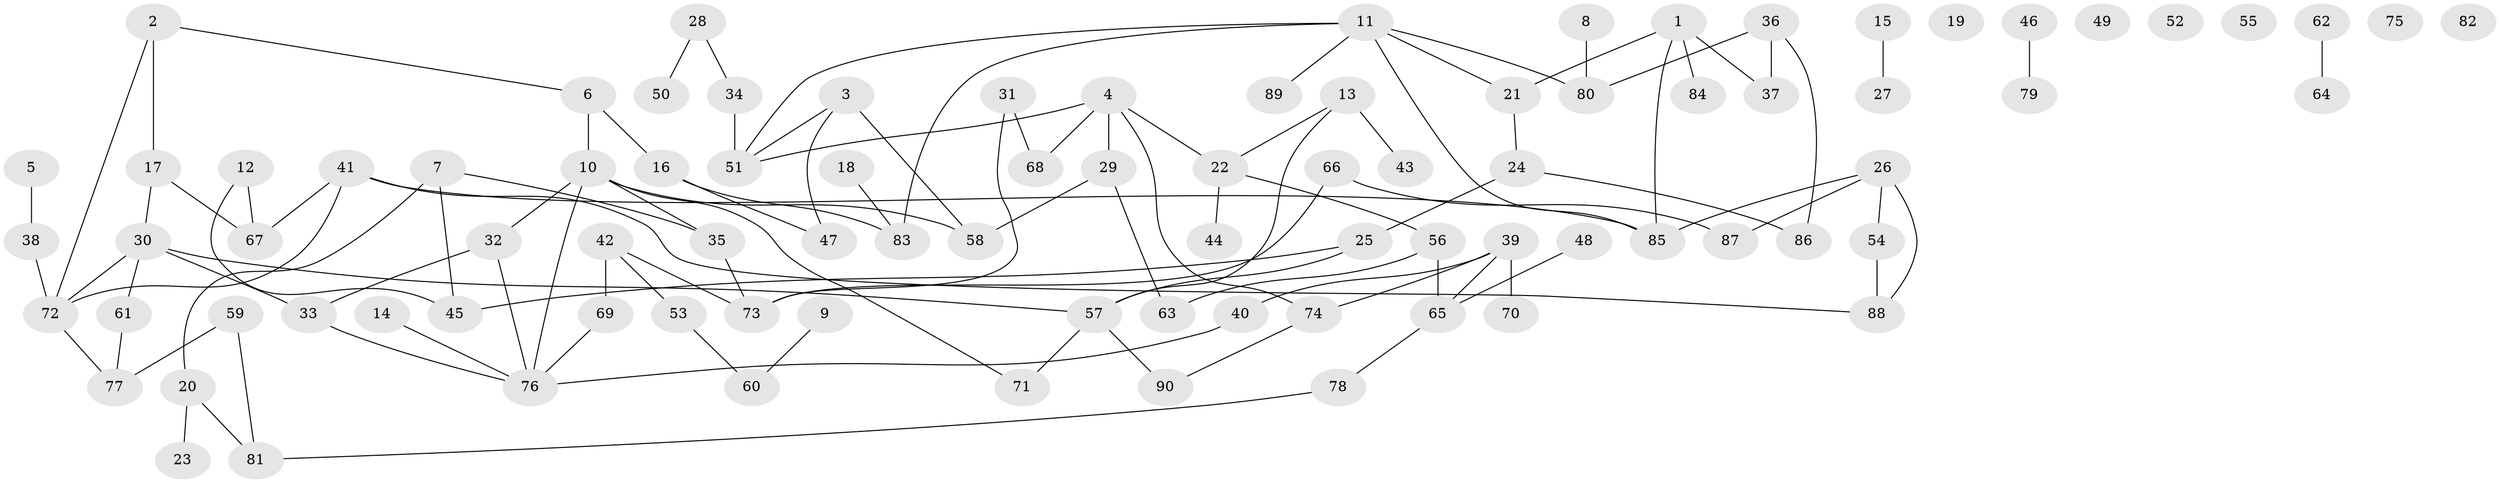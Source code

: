 // Generated by graph-tools (version 1.1) at 2025/49/03/09/25 03:49:04]
// undirected, 90 vertices, 109 edges
graph export_dot {
graph [start="1"]
  node [color=gray90,style=filled];
  1;
  2;
  3;
  4;
  5;
  6;
  7;
  8;
  9;
  10;
  11;
  12;
  13;
  14;
  15;
  16;
  17;
  18;
  19;
  20;
  21;
  22;
  23;
  24;
  25;
  26;
  27;
  28;
  29;
  30;
  31;
  32;
  33;
  34;
  35;
  36;
  37;
  38;
  39;
  40;
  41;
  42;
  43;
  44;
  45;
  46;
  47;
  48;
  49;
  50;
  51;
  52;
  53;
  54;
  55;
  56;
  57;
  58;
  59;
  60;
  61;
  62;
  63;
  64;
  65;
  66;
  67;
  68;
  69;
  70;
  71;
  72;
  73;
  74;
  75;
  76;
  77;
  78;
  79;
  80;
  81;
  82;
  83;
  84;
  85;
  86;
  87;
  88;
  89;
  90;
  1 -- 21;
  1 -- 37;
  1 -- 84;
  1 -- 85;
  2 -- 6;
  2 -- 17;
  2 -- 72;
  3 -- 47;
  3 -- 51;
  3 -- 58;
  4 -- 22;
  4 -- 29;
  4 -- 51;
  4 -- 68;
  4 -- 74;
  5 -- 38;
  6 -- 10;
  6 -- 16;
  7 -- 20;
  7 -- 35;
  7 -- 45;
  8 -- 80;
  9 -- 60;
  10 -- 32;
  10 -- 35;
  10 -- 58;
  10 -- 71;
  10 -- 76;
  11 -- 21;
  11 -- 51;
  11 -- 80;
  11 -- 83;
  11 -- 85;
  11 -- 89;
  12 -- 45;
  12 -- 67;
  13 -- 22;
  13 -- 43;
  13 -- 57;
  14 -- 76;
  15 -- 27;
  16 -- 47;
  16 -- 83;
  17 -- 30;
  17 -- 67;
  18 -- 83;
  20 -- 23;
  20 -- 81;
  21 -- 24;
  22 -- 44;
  22 -- 56;
  24 -- 25;
  24 -- 86;
  25 -- 45;
  25 -- 57;
  26 -- 54;
  26 -- 85;
  26 -- 87;
  26 -- 88;
  28 -- 34;
  28 -- 50;
  29 -- 58;
  29 -- 63;
  30 -- 33;
  30 -- 57;
  30 -- 61;
  30 -- 72;
  31 -- 68;
  31 -- 73;
  32 -- 33;
  32 -- 76;
  33 -- 76;
  34 -- 51;
  35 -- 73;
  36 -- 37;
  36 -- 80;
  36 -- 86;
  38 -- 72;
  39 -- 40;
  39 -- 65;
  39 -- 70;
  39 -- 74;
  40 -- 76;
  41 -- 67;
  41 -- 72;
  41 -- 85;
  41 -- 88;
  42 -- 53;
  42 -- 69;
  42 -- 73;
  46 -- 79;
  48 -- 65;
  53 -- 60;
  54 -- 88;
  56 -- 63;
  56 -- 65;
  57 -- 71;
  57 -- 90;
  59 -- 77;
  59 -- 81;
  61 -- 77;
  62 -- 64;
  65 -- 78;
  66 -- 73;
  66 -- 87;
  69 -- 76;
  72 -- 77;
  74 -- 90;
  78 -- 81;
}
